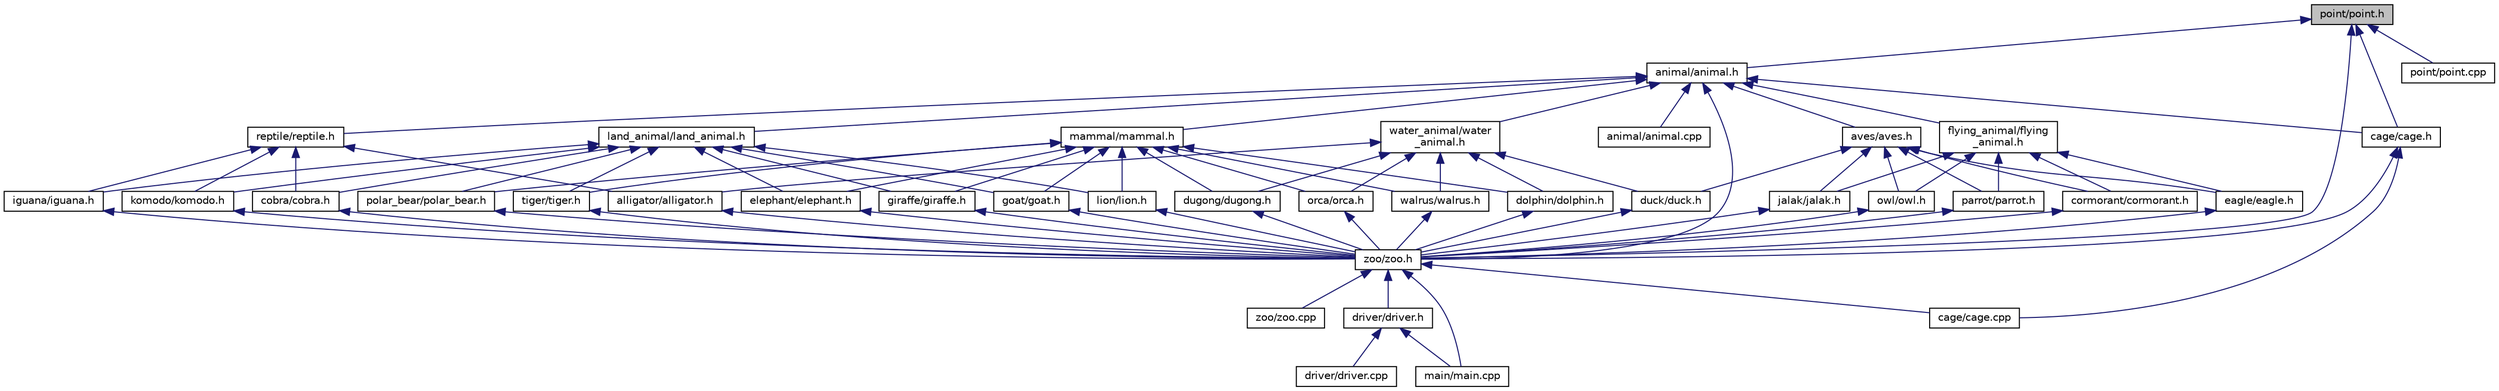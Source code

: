 digraph "point/point.h"
{
  edge [fontname="Helvetica",fontsize="10",labelfontname="Helvetica",labelfontsize="10"];
  node [fontname="Helvetica",fontsize="10",shape=record];
  Node1 [label="point/point.h",height=0.2,width=0.4,color="black", fillcolor="grey75", style="filled", fontcolor="black"];
  Node1 -> Node2 [dir="back",color="midnightblue",fontsize="10",style="solid",fontname="Helvetica"];
  Node2 [label="animal/animal.h",height=0.2,width=0.4,color="black", fillcolor="white", style="filled",URL="$animal_8h.html"];
  Node2 -> Node3 [dir="back",color="midnightblue",fontsize="10",style="solid",fontname="Helvetica"];
  Node3 [label="water_animal/water\l_animal.h",height=0.2,width=0.4,color="black", fillcolor="white", style="filled",URL="$water__animal_8h.html"];
  Node3 -> Node4 [dir="back",color="midnightblue",fontsize="10",style="solid",fontname="Helvetica"];
  Node4 [label="alligator/alligator.h",height=0.2,width=0.4,color="black", fillcolor="white", style="filled",URL="$alligator_8h.html"];
  Node4 -> Node5 [dir="back",color="midnightblue",fontsize="10",style="solid",fontname="Helvetica"];
  Node5 [label="zoo/zoo.h",height=0.2,width=0.4,color="black", fillcolor="white", style="filled",URL="$zoo_8h.html"];
  Node5 -> Node6 [dir="back",color="midnightblue",fontsize="10",style="solid",fontname="Helvetica"];
  Node6 [label="cage/cage.cpp",height=0.2,width=0.4,color="black", fillcolor="white", style="filled",URL="$cage_8cpp.html"];
  Node5 -> Node7 [dir="back",color="midnightblue",fontsize="10",style="solid",fontname="Helvetica"];
  Node7 [label="driver/driver.h",height=0.2,width=0.4,color="black", fillcolor="white", style="filled",URL="$driver_8h.html"];
  Node7 -> Node8 [dir="back",color="midnightblue",fontsize="10",style="solid",fontname="Helvetica"];
  Node8 [label="driver/driver.cpp",height=0.2,width=0.4,color="black", fillcolor="white", style="filled",URL="$driver_8cpp.html"];
  Node7 -> Node9 [dir="back",color="midnightblue",fontsize="10",style="solid",fontname="Helvetica"];
  Node9 [label="main/main.cpp",height=0.2,width=0.4,color="black", fillcolor="white", style="filled",URL="$main_8cpp.html"];
  Node5 -> Node9 [dir="back",color="midnightblue",fontsize="10",style="solid",fontname="Helvetica"];
  Node5 -> Node10 [dir="back",color="midnightblue",fontsize="10",style="solid",fontname="Helvetica"];
  Node10 [label="zoo/zoo.cpp",height=0.2,width=0.4,color="black", fillcolor="white", style="filled",URL="$zoo_8cpp.html"];
  Node3 -> Node11 [dir="back",color="midnightblue",fontsize="10",style="solid",fontname="Helvetica"];
  Node11 [label="dolphin/dolphin.h",height=0.2,width=0.4,color="black", fillcolor="white", style="filled",URL="$dolphin_8h.html"];
  Node11 -> Node5 [dir="back",color="midnightblue",fontsize="10",style="solid",fontname="Helvetica"];
  Node3 -> Node12 [dir="back",color="midnightblue",fontsize="10",style="solid",fontname="Helvetica"];
  Node12 [label="duck/duck.h",height=0.2,width=0.4,color="black", fillcolor="white", style="filled",URL="$duck_8h.html"];
  Node12 -> Node5 [dir="back",color="midnightblue",fontsize="10",style="solid",fontname="Helvetica"];
  Node3 -> Node13 [dir="back",color="midnightblue",fontsize="10",style="solid",fontname="Helvetica"];
  Node13 [label="dugong/dugong.h",height=0.2,width=0.4,color="black", fillcolor="white", style="filled",URL="$dugong_8h.html"];
  Node13 -> Node5 [dir="back",color="midnightblue",fontsize="10",style="solid",fontname="Helvetica"];
  Node3 -> Node14 [dir="back",color="midnightblue",fontsize="10",style="solid",fontname="Helvetica"];
  Node14 [label="orca/orca.h",height=0.2,width=0.4,color="black", fillcolor="white", style="filled",URL="$orca_8h.html"];
  Node14 -> Node5 [dir="back",color="midnightblue",fontsize="10",style="solid",fontname="Helvetica"];
  Node3 -> Node15 [dir="back",color="midnightblue",fontsize="10",style="solid",fontname="Helvetica"];
  Node15 [label="walrus/walrus.h",height=0.2,width=0.4,color="black", fillcolor="white", style="filled",URL="$walrus_8h.html"];
  Node15 -> Node5 [dir="back",color="midnightblue",fontsize="10",style="solid",fontname="Helvetica"];
  Node2 -> Node16 [dir="back",color="midnightblue",fontsize="10",style="solid",fontname="Helvetica"];
  Node16 [label="reptile/reptile.h",height=0.2,width=0.4,color="black", fillcolor="white", style="filled",URL="$reptile_8h.html"];
  Node16 -> Node4 [dir="back",color="midnightblue",fontsize="10",style="solid",fontname="Helvetica"];
  Node16 -> Node17 [dir="back",color="midnightblue",fontsize="10",style="solid",fontname="Helvetica"];
  Node17 [label="cobra/cobra.h",height=0.2,width=0.4,color="black", fillcolor="white", style="filled",URL="$cobra_8h.html"];
  Node17 -> Node5 [dir="back",color="midnightblue",fontsize="10",style="solid",fontname="Helvetica"];
  Node16 -> Node18 [dir="back",color="midnightblue",fontsize="10",style="solid",fontname="Helvetica"];
  Node18 [label="iguana/iguana.h",height=0.2,width=0.4,color="black", fillcolor="white", style="filled",URL="$iguana_8h.html"];
  Node18 -> Node5 [dir="back",color="midnightblue",fontsize="10",style="solid",fontname="Helvetica"];
  Node16 -> Node19 [dir="back",color="midnightblue",fontsize="10",style="solid",fontname="Helvetica"];
  Node19 [label="komodo/komodo.h",height=0.2,width=0.4,color="black", fillcolor="white", style="filled",URL="$komodo_8h.html"];
  Node19 -> Node5 [dir="back",color="midnightblue",fontsize="10",style="solid",fontname="Helvetica"];
  Node2 -> Node20 [dir="back",color="midnightblue",fontsize="10",style="solid",fontname="Helvetica"];
  Node20 [label="animal/animal.cpp",height=0.2,width=0.4,color="black", fillcolor="white", style="filled",URL="$animal_8cpp.html"];
  Node2 -> Node21 [dir="back",color="midnightblue",fontsize="10",style="solid",fontname="Helvetica"];
  Node21 [label="aves/aves.h",height=0.2,width=0.4,color="black", fillcolor="white", style="filled",URL="$aves_8h.html"];
  Node21 -> Node22 [dir="back",color="midnightblue",fontsize="10",style="solid",fontname="Helvetica"];
  Node22 [label="cormorant/cormorant.h",height=0.2,width=0.4,color="black", fillcolor="white", style="filled",URL="$cormorant_8h.html"];
  Node22 -> Node5 [dir="back",color="midnightblue",fontsize="10",style="solid",fontname="Helvetica"];
  Node21 -> Node12 [dir="back",color="midnightblue",fontsize="10",style="solid",fontname="Helvetica"];
  Node21 -> Node23 [dir="back",color="midnightblue",fontsize="10",style="solid",fontname="Helvetica"];
  Node23 [label="eagle/eagle.h",height=0.2,width=0.4,color="black", fillcolor="white", style="filled",URL="$eagle_8h.html"];
  Node23 -> Node5 [dir="back",color="midnightblue",fontsize="10",style="solid",fontname="Helvetica"];
  Node21 -> Node24 [dir="back",color="midnightblue",fontsize="10",style="solid",fontname="Helvetica"];
  Node24 [label="jalak/jalak.h",height=0.2,width=0.4,color="black", fillcolor="white", style="filled",URL="$jalak_8h.html"];
  Node24 -> Node5 [dir="back",color="midnightblue",fontsize="10",style="solid",fontname="Helvetica"];
  Node21 -> Node25 [dir="back",color="midnightblue",fontsize="10",style="solid",fontname="Helvetica"];
  Node25 [label="owl/owl.h",height=0.2,width=0.4,color="black", fillcolor="white", style="filled",URL="$owl_8h.html"];
  Node25 -> Node5 [dir="back",color="midnightblue",fontsize="10",style="solid",fontname="Helvetica"];
  Node21 -> Node26 [dir="back",color="midnightblue",fontsize="10",style="solid",fontname="Helvetica"];
  Node26 [label="parrot/parrot.h",height=0.2,width=0.4,color="black", fillcolor="white", style="filled",URL="$parrot_8h.html"];
  Node26 -> Node5 [dir="back",color="midnightblue",fontsize="10",style="solid",fontname="Helvetica"];
  Node2 -> Node27 [dir="back",color="midnightblue",fontsize="10",style="solid",fontname="Helvetica"];
  Node27 [label="cage/cage.h",height=0.2,width=0.4,color="black", fillcolor="white", style="filled",URL="$cage_8h.html"];
  Node27 -> Node6 [dir="back",color="midnightblue",fontsize="10",style="solid",fontname="Helvetica"];
  Node27 -> Node5 [dir="back",color="midnightblue",fontsize="10",style="solid",fontname="Helvetica"];
  Node2 -> Node5 [dir="back",color="midnightblue",fontsize="10",style="solid",fontname="Helvetica"];
  Node2 -> Node28 [dir="back",color="midnightblue",fontsize="10",style="solid",fontname="Helvetica"];
  Node28 [label="land_animal/land_animal.h",height=0.2,width=0.4,color="black", fillcolor="white", style="filled",URL="$land__animal_8h.html"];
  Node28 -> Node17 [dir="back",color="midnightblue",fontsize="10",style="solid",fontname="Helvetica"];
  Node28 -> Node29 [dir="back",color="midnightblue",fontsize="10",style="solid",fontname="Helvetica"];
  Node29 [label="elephant/elephant.h",height=0.2,width=0.4,color="black", fillcolor="white", style="filled",URL="$elephant_8h.html"];
  Node29 -> Node5 [dir="back",color="midnightblue",fontsize="10",style="solid",fontname="Helvetica"];
  Node28 -> Node30 [dir="back",color="midnightblue",fontsize="10",style="solid",fontname="Helvetica"];
  Node30 [label="giraffe/giraffe.h",height=0.2,width=0.4,color="black", fillcolor="white", style="filled",URL="$giraffe_8h.html"];
  Node30 -> Node5 [dir="back",color="midnightblue",fontsize="10",style="solid",fontname="Helvetica"];
  Node28 -> Node31 [dir="back",color="midnightblue",fontsize="10",style="solid",fontname="Helvetica"];
  Node31 [label="goat/goat.h",height=0.2,width=0.4,color="black", fillcolor="white", style="filled",URL="$goat_8h.html"];
  Node31 -> Node5 [dir="back",color="midnightblue",fontsize="10",style="solid",fontname="Helvetica"];
  Node28 -> Node18 [dir="back",color="midnightblue",fontsize="10",style="solid",fontname="Helvetica"];
  Node28 -> Node19 [dir="back",color="midnightblue",fontsize="10",style="solid",fontname="Helvetica"];
  Node28 -> Node32 [dir="back",color="midnightblue",fontsize="10",style="solid",fontname="Helvetica"];
  Node32 [label="lion/lion.h",height=0.2,width=0.4,color="black", fillcolor="white", style="filled",URL="$lion_8h.html"];
  Node32 -> Node5 [dir="back",color="midnightblue",fontsize="10",style="solid",fontname="Helvetica"];
  Node28 -> Node33 [dir="back",color="midnightblue",fontsize="10",style="solid",fontname="Helvetica"];
  Node33 [label="polar_bear/polar_bear.h",height=0.2,width=0.4,color="black", fillcolor="white", style="filled",URL="$polar__bear_8h.html"];
  Node33 -> Node5 [dir="back",color="midnightblue",fontsize="10",style="solid",fontname="Helvetica"];
  Node28 -> Node34 [dir="back",color="midnightblue",fontsize="10",style="solid",fontname="Helvetica"];
  Node34 [label="tiger/tiger.h",height=0.2,width=0.4,color="black", fillcolor="white", style="filled",URL="$tiger_8h.html"];
  Node34 -> Node5 [dir="back",color="midnightblue",fontsize="10",style="solid",fontname="Helvetica"];
  Node2 -> Node35 [dir="back",color="midnightblue",fontsize="10",style="solid",fontname="Helvetica"];
  Node35 [label="flying_animal/flying\l_animal.h",height=0.2,width=0.4,color="black", fillcolor="white", style="filled",URL="$flying__animal_8h.html"];
  Node35 -> Node22 [dir="back",color="midnightblue",fontsize="10",style="solid",fontname="Helvetica"];
  Node35 -> Node23 [dir="back",color="midnightblue",fontsize="10",style="solid",fontname="Helvetica"];
  Node35 -> Node24 [dir="back",color="midnightblue",fontsize="10",style="solid",fontname="Helvetica"];
  Node35 -> Node25 [dir="back",color="midnightblue",fontsize="10",style="solid",fontname="Helvetica"];
  Node35 -> Node26 [dir="back",color="midnightblue",fontsize="10",style="solid",fontname="Helvetica"];
  Node2 -> Node36 [dir="back",color="midnightblue",fontsize="10",style="solid",fontname="Helvetica"];
  Node36 [label="mammal/mammal.h",height=0.2,width=0.4,color="black", fillcolor="white", style="filled",URL="$mammal_8h.html"];
  Node36 -> Node11 [dir="back",color="midnightblue",fontsize="10",style="solid",fontname="Helvetica"];
  Node36 -> Node13 [dir="back",color="midnightblue",fontsize="10",style="solid",fontname="Helvetica"];
  Node36 -> Node29 [dir="back",color="midnightblue",fontsize="10",style="solid",fontname="Helvetica"];
  Node36 -> Node30 [dir="back",color="midnightblue",fontsize="10",style="solid",fontname="Helvetica"];
  Node36 -> Node31 [dir="back",color="midnightblue",fontsize="10",style="solid",fontname="Helvetica"];
  Node36 -> Node32 [dir="back",color="midnightblue",fontsize="10",style="solid",fontname="Helvetica"];
  Node36 -> Node14 [dir="back",color="midnightblue",fontsize="10",style="solid",fontname="Helvetica"];
  Node36 -> Node33 [dir="back",color="midnightblue",fontsize="10",style="solid",fontname="Helvetica"];
  Node36 -> Node34 [dir="back",color="midnightblue",fontsize="10",style="solid",fontname="Helvetica"];
  Node36 -> Node15 [dir="back",color="midnightblue",fontsize="10",style="solid",fontname="Helvetica"];
  Node1 -> Node27 [dir="back",color="midnightblue",fontsize="10",style="solid",fontname="Helvetica"];
  Node1 -> Node5 [dir="back",color="midnightblue",fontsize="10",style="solid",fontname="Helvetica"];
  Node1 -> Node37 [dir="back",color="midnightblue",fontsize="10",style="solid",fontname="Helvetica"];
  Node37 [label="point/point.cpp",height=0.2,width=0.4,color="black", fillcolor="white", style="filled",URL="$point_8cpp.html"];
}
